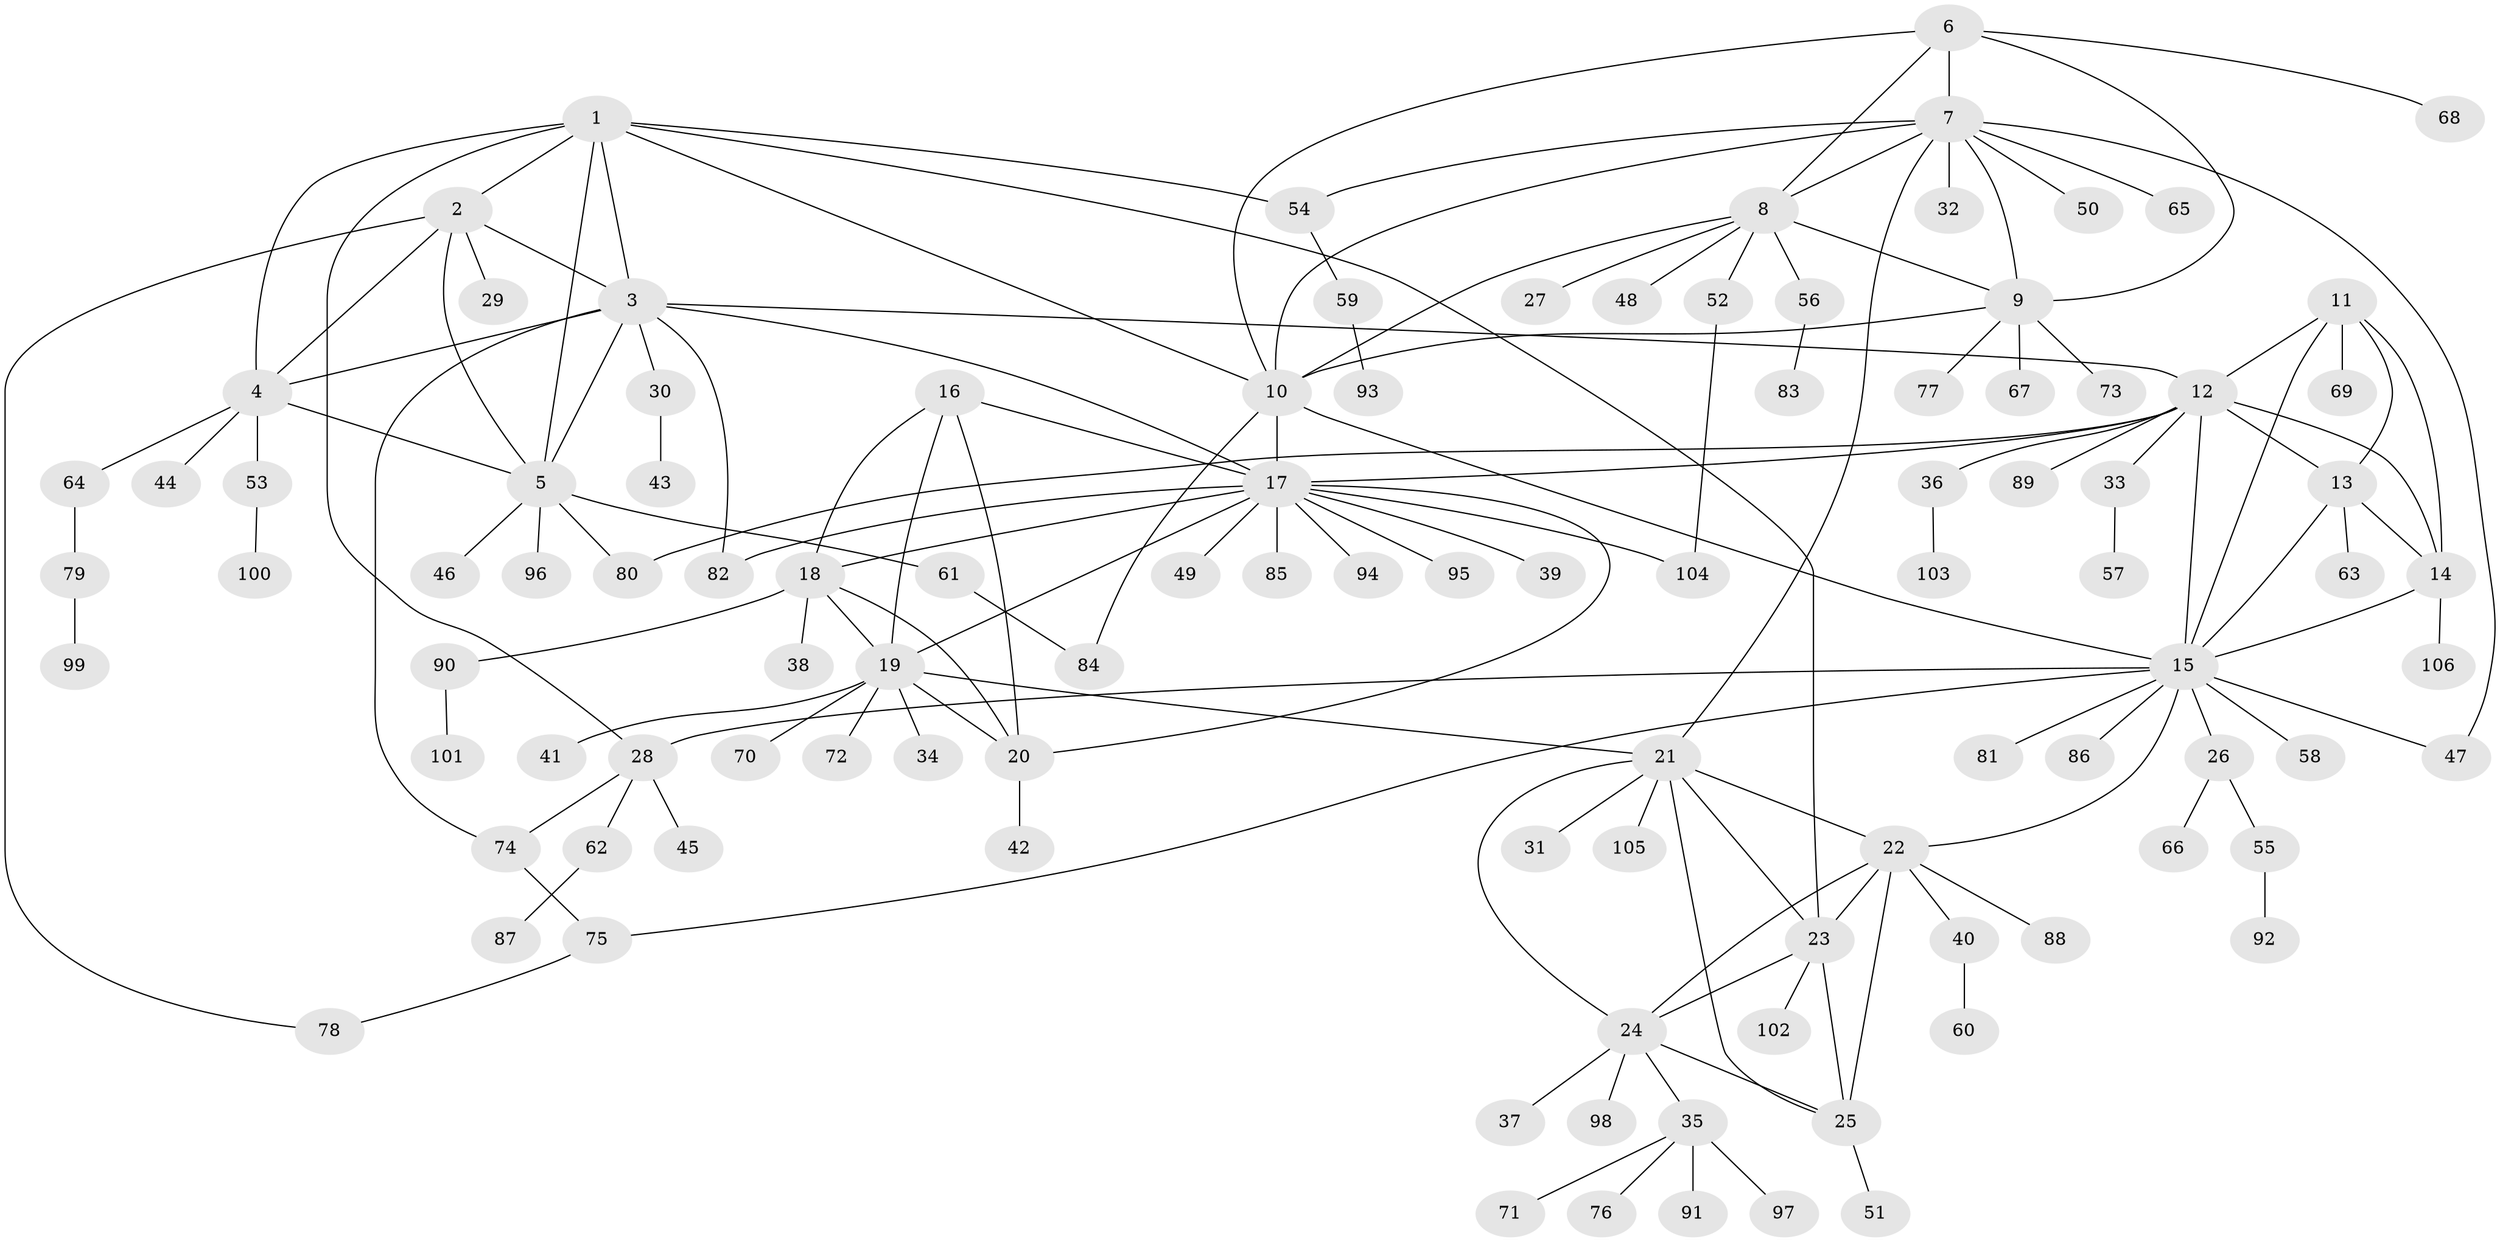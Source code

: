 // coarse degree distribution, {12: 0.018867924528301886, 4: 0.18867924528301888, 5: 0.07547169811320754, 3: 0.05660377358490566, 6: 0.09433962264150944, 7: 0.05660377358490566, 8: 0.03773584905660377, 11: 0.018867924528301886, 2: 0.05660377358490566, 1: 0.39622641509433965}
// Generated by graph-tools (version 1.1) at 2025/52/03/04/25 22:52:16]
// undirected, 106 vertices, 151 edges
graph export_dot {
  node [color=gray90,style=filled];
  1;
  2;
  3;
  4;
  5;
  6;
  7;
  8;
  9;
  10;
  11;
  12;
  13;
  14;
  15;
  16;
  17;
  18;
  19;
  20;
  21;
  22;
  23;
  24;
  25;
  26;
  27;
  28;
  29;
  30;
  31;
  32;
  33;
  34;
  35;
  36;
  37;
  38;
  39;
  40;
  41;
  42;
  43;
  44;
  45;
  46;
  47;
  48;
  49;
  50;
  51;
  52;
  53;
  54;
  55;
  56;
  57;
  58;
  59;
  60;
  61;
  62;
  63;
  64;
  65;
  66;
  67;
  68;
  69;
  70;
  71;
  72;
  73;
  74;
  75;
  76;
  77;
  78;
  79;
  80;
  81;
  82;
  83;
  84;
  85;
  86;
  87;
  88;
  89;
  90;
  91;
  92;
  93;
  94;
  95;
  96;
  97;
  98;
  99;
  100;
  101;
  102;
  103;
  104;
  105;
  106;
  1 -- 2;
  1 -- 3;
  1 -- 4;
  1 -- 5;
  1 -- 10;
  1 -- 23;
  1 -- 28;
  1 -- 54;
  2 -- 3;
  2 -- 4;
  2 -- 5;
  2 -- 29;
  2 -- 78;
  3 -- 4;
  3 -- 5;
  3 -- 12;
  3 -- 17;
  3 -- 30;
  3 -- 74;
  3 -- 82;
  4 -- 5;
  4 -- 44;
  4 -- 53;
  4 -- 64;
  5 -- 46;
  5 -- 61;
  5 -- 80;
  5 -- 96;
  6 -- 7;
  6 -- 8;
  6 -- 9;
  6 -- 10;
  6 -- 68;
  7 -- 8;
  7 -- 9;
  7 -- 10;
  7 -- 21;
  7 -- 32;
  7 -- 47;
  7 -- 50;
  7 -- 54;
  7 -- 65;
  8 -- 9;
  8 -- 10;
  8 -- 27;
  8 -- 48;
  8 -- 52;
  8 -- 56;
  9 -- 10;
  9 -- 67;
  9 -- 73;
  9 -- 77;
  10 -- 15;
  10 -- 17;
  10 -- 84;
  11 -- 12;
  11 -- 13;
  11 -- 14;
  11 -- 15;
  11 -- 69;
  12 -- 13;
  12 -- 14;
  12 -- 15;
  12 -- 17;
  12 -- 33;
  12 -- 36;
  12 -- 80;
  12 -- 89;
  13 -- 14;
  13 -- 15;
  13 -- 63;
  14 -- 15;
  14 -- 106;
  15 -- 22;
  15 -- 26;
  15 -- 28;
  15 -- 47;
  15 -- 58;
  15 -- 75;
  15 -- 81;
  15 -- 86;
  16 -- 17;
  16 -- 18;
  16 -- 19;
  16 -- 20;
  17 -- 18;
  17 -- 19;
  17 -- 20;
  17 -- 39;
  17 -- 49;
  17 -- 82;
  17 -- 85;
  17 -- 94;
  17 -- 95;
  17 -- 104;
  18 -- 19;
  18 -- 20;
  18 -- 38;
  18 -- 90;
  19 -- 20;
  19 -- 21;
  19 -- 34;
  19 -- 41;
  19 -- 70;
  19 -- 72;
  20 -- 42;
  21 -- 22;
  21 -- 23;
  21 -- 24;
  21 -- 25;
  21 -- 31;
  21 -- 105;
  22 -- 23;
  22 -- 24;
  22 -- 25;
  22 -- 40;
  22 -- 88;
  23 -- 24;
  23 -- 25;
  23 -- 102;
  24 -- 25;
  24 -- 35;
  24 -- 37;
  24 -- 98;
  25 -- 51;
  26 -- 55;
  26 -- 66;
  28 -- 45;
  28 -- 62;
  28 -- 74;
  30 -- 43;
  33 -- 57;
  35 -- 71;
  35 -- 76;
  35 -- 91;
  35 -- 97;
  36 -- 103;
  40 -- 60;
  52 -- 104;
  53 -- 100;
  54 -- 59;
  55 -- 92;
  56 -- 83;
  59 -- 93;
  61 -- 84;
  62 -- 87;
  64 -- 79;
  74 -- 75;
  75 -- 78;
  79 -- 99;
  90 -- 101;
}
